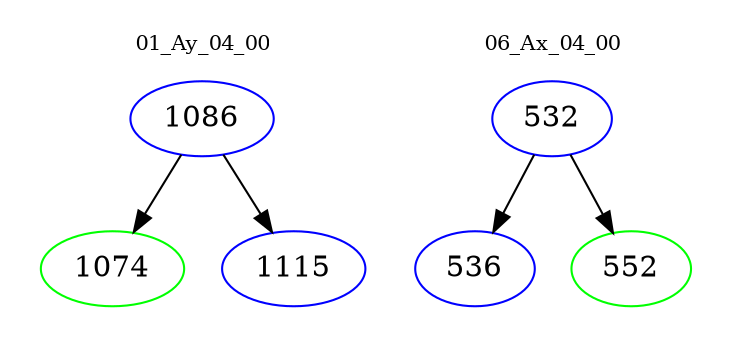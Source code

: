 digraph{
subgraph cluster_0 {
color = white
label = "01_Ay_04_00";
fontsize=10;
T0_1086 [label="1086", color="blue"]
T0_1086 -> T0_1074 [color="black"]
T0_1074 [label="1074", color="green"]
T0_1086 -> T0_1115 [color="black"]
T0_1115 [label="1115", color="blue"]
}
subgraph cluster_1 {
color = white
label = "06_Ax_04_00";
fontsize=10;
T1_532 [label="532", color="blue"]
T1_532 -> T1_536 [color="black"]
T1_536 [label="536", color="blue"]
T1_532 -> T1_552 [color="black"]
T1_552 [label="552", color="green"]
}
}
